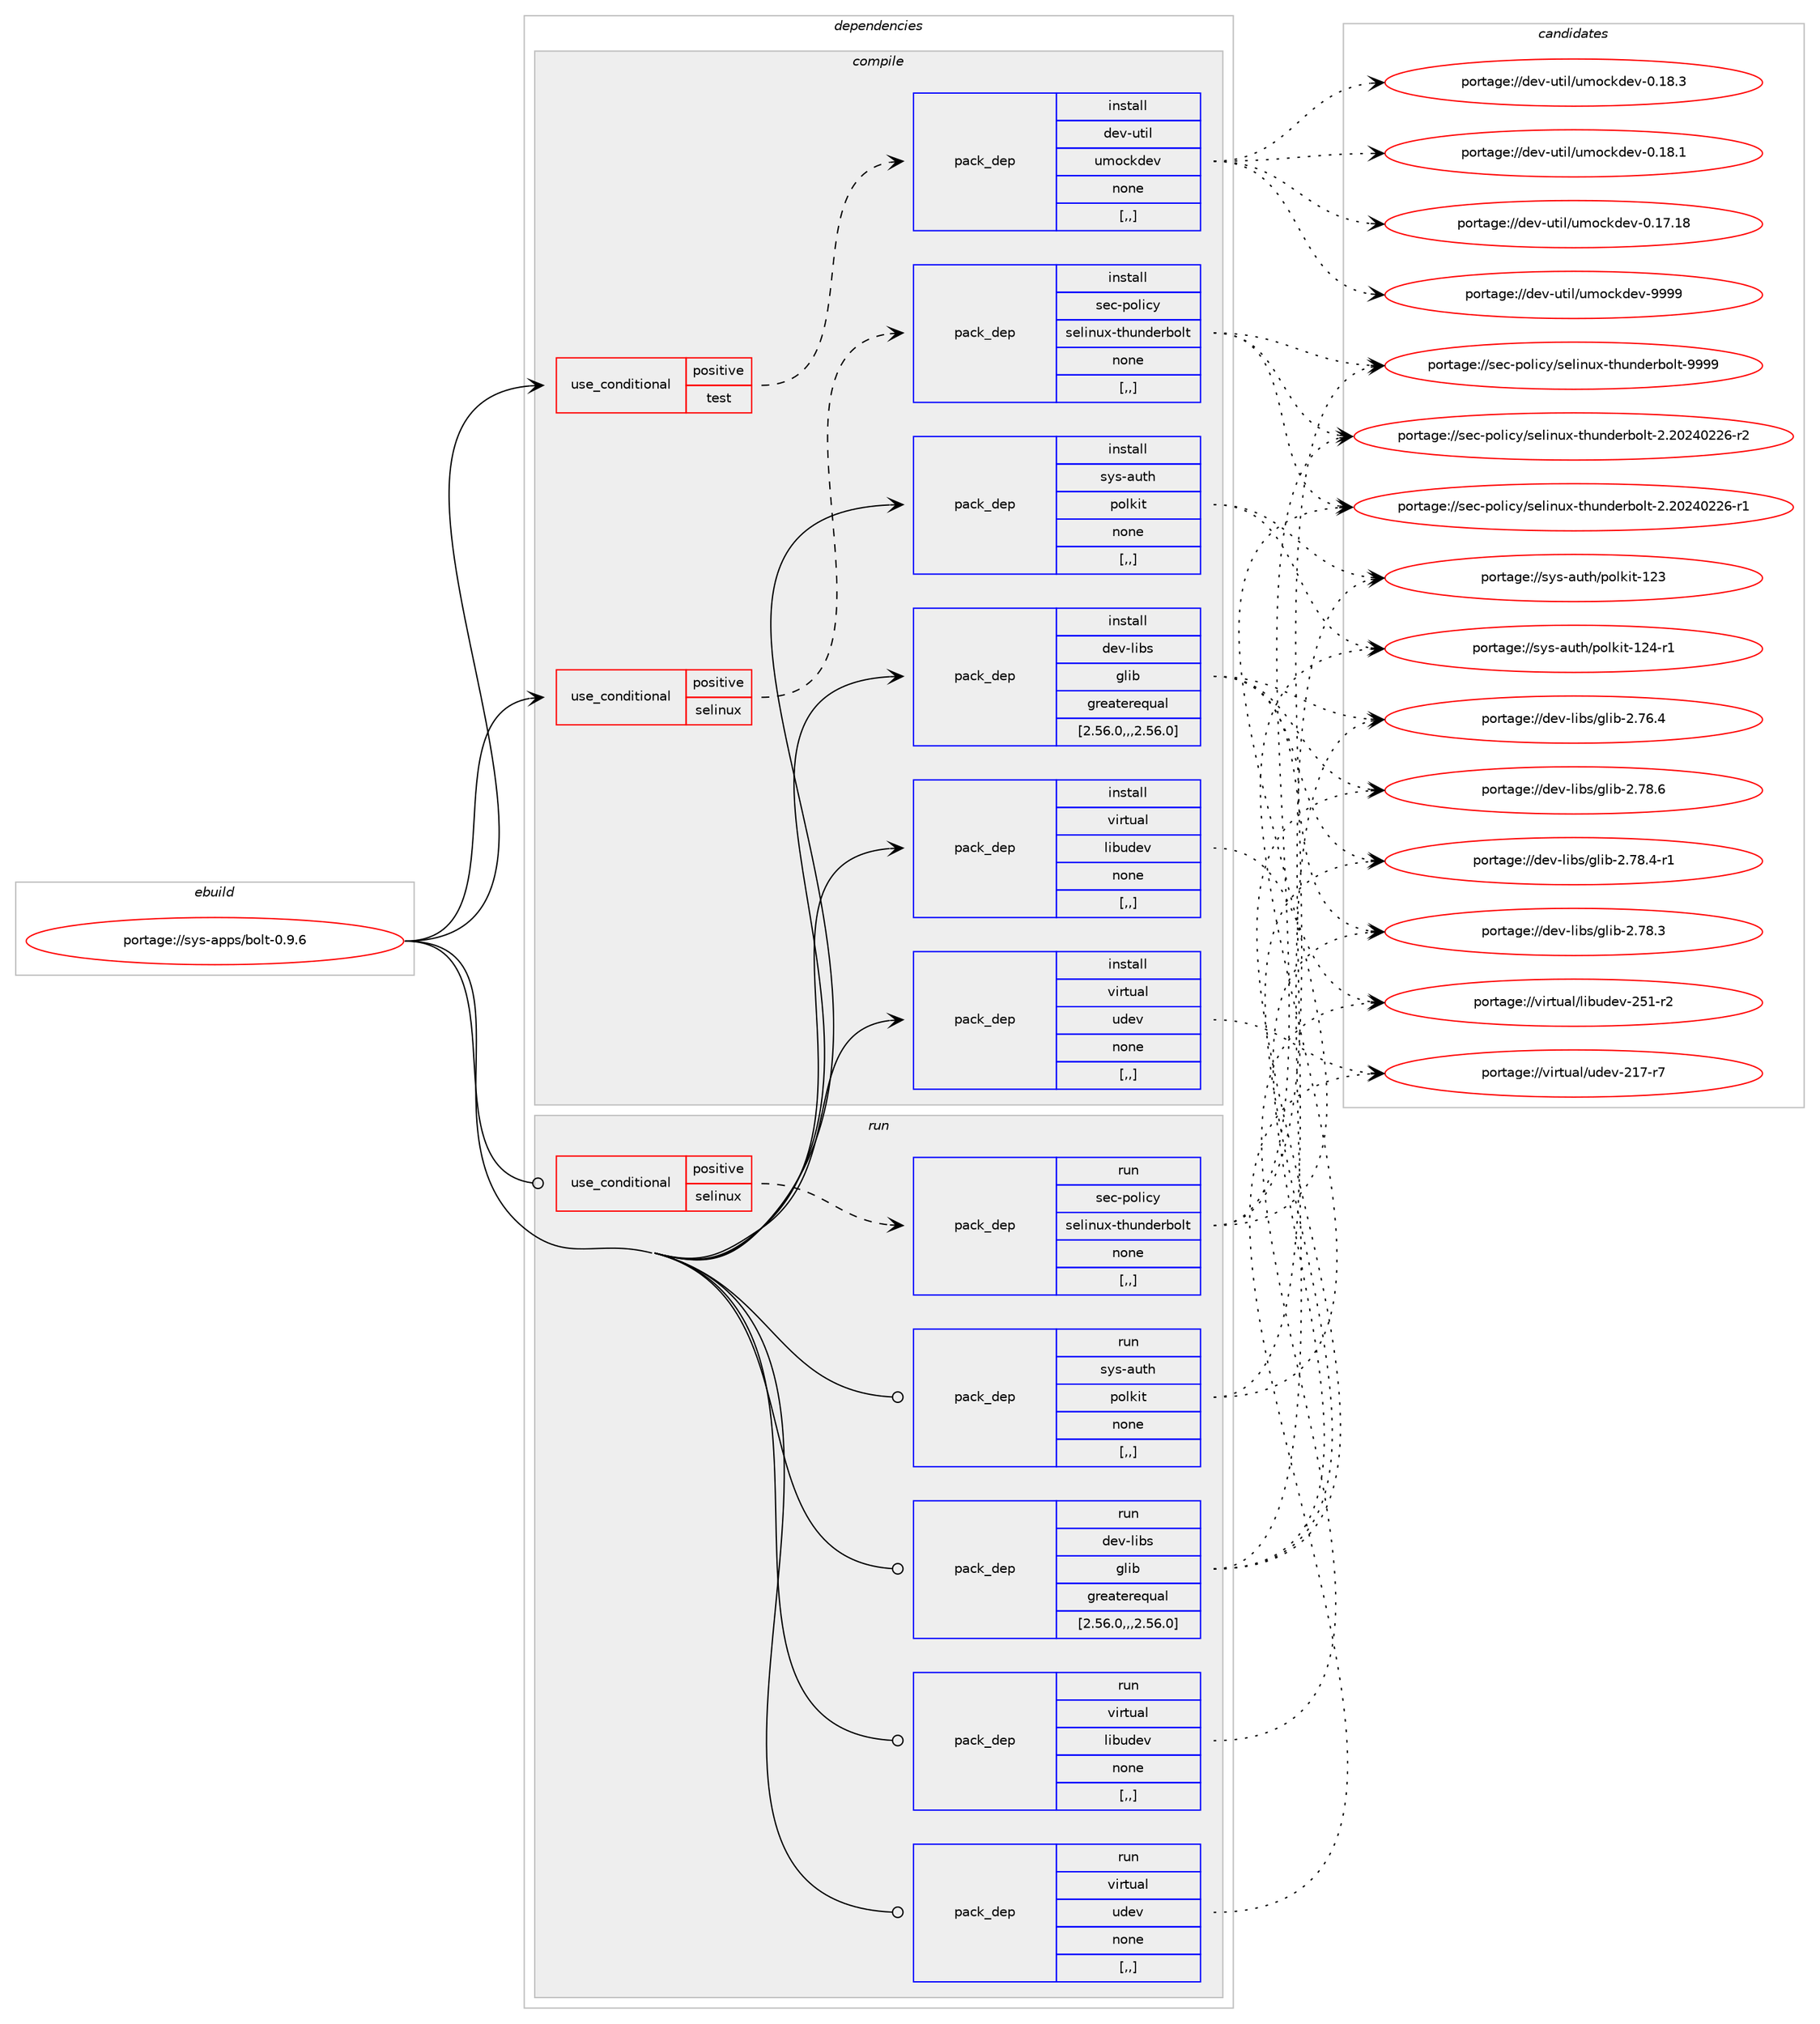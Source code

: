 digraph prolog {

# *************
# Graph options
# *************

newrank=true;
concentrate=true;
compound=true;
graph [rankdir=LR,fontname=Helvetica,fontsize=10,ranksep=1.5];#, ranksep=2.5, nodesep=0.2];
edge  [arrowhead=vee];
node  [fontname=Helvetica,fontsize=10];

# **********
# The ebuild
# **********

subgraph cluster_leftcol {
color=gray;
label=<<i>ebuild</i>>;
id [label="portage://sys-apps/bolt-0.9.6", color=red, width=4, href="../sys-apps/bolt-0.9.6.svg"];
}

# ****************
# The dependencies
# ****************

subgraph cluster_midcol {
color=gray;
label=<<i>dependencies</i>>;
subgraph cluster_compile {
fillcolor="#eeeeee";
style=filled;
label=<<i>compile</i>>;
subgraph cond110413 {
dependency418597 [label=<<TABLE BORDER="0" CELLBORDER="1" CELLSPACING="0" CELLPADDING="4"><TR><TD ROWSPAN="3" CELLPADDING="10">use_conditional</TD></TR><TR><TD>positive</TD></TR><TR><TD>selinux</TD></TR></TABLE>>, shape=none, color=red];
subgraph pack305270 {
dependency418598 [label=<<TABLE BORDER="0" CELLBORDER="1" CELLSPACING="0" CELLPADDING="4" WIDTH="220"><TR><TD ROWSPAN="6" CELLPADDING="30">pack_dep</TD></TR><TR><TD WIDTH="110">install</TD></TR><TR><TD>sec-policy</TD></TR><TR><TD>selinux-thunderbolt</TD></TR><TR><TD>none</TD></TR><TR><TD>[,,]</TD></TR></TABLE>>, shape=none, color=blue];
}
dependency418597:e -> dependency418598:w [weight=20,style="dashed",arrowhead="vee"];
}
id:e -> dependency418597:w [weight=20,style="solid",arrowhead="vee"];
subgraph cond110414 {
dependency418599 [label=<<TABLE BORDER="0" CELLBORDER="1" CELLSPACING="0" CELLPADDING="4"><TR><TD ROWSPAN="3" CELLPADDING="10">use_conditional</TD></TR><TR><TD>positive</TD></TR><TR><TD>test</TD></TR></TABLE>>, shape=none, color=red];
subgraph pack305271 {
dependency418600 [label=<<TABLE BORDER="0" CELLBORDER="1" CELLSPACING="0" CELLPADDING="4" WIDTH="220"><TR><TD ROWSPAN="6" CELLPADDING="30">pack_dep</TD></TR><TR><TD WIDTH="110">install</TD></TR><TR><TD>dev-util</TD></TR><TR><TD>umockdev</TD></TR><TR><TD>none</TD></TR><TR><TD>[,,]</TD></TR></TABLE>>, shape=none, color=blue];
}
dependency418599:e -> dependency418600:w [weight=20,style="dashed",arrowhead="vee"];
}
id:e -> dependency418599:w [weight=20,style="solid",arrowhead="vee"];
subgraph pack305272 {
dependency418601 [label=<<TABLE BORDER="0" CELLBORDER="1" CELLSPACING="0" CELLPADDING="4" WIDTH="220"><TR><TD ROWSPAN="6" CELLPADDING="30">pack_dep</TD></TR><TR><TD WIDTH="110">install</TD></TR><TR><TD>dev-libs</TD></TR><TR><TD>glib</TD></TR><TR><TD>greaterequal</TD></TR><TR><TD>[2.56.0,,,2.56.0]</TD></TR></TABLE>>, shape=none, color=blue];
}
id:e -> dependency418601:w [weight=20,style="solid",arrowhead="vee"];
subgraph pack305273 {
dependency418602 [label=<<TABLE BORDER="0" CELLBORDER="1" CELLSPACING="0" CELLPADDING="4" WIDTH="220"><TR><TD ROWSPAN="6" CELLPADDING="30">pack_dep</TD></TR><TR><TD WIDTH="110">install</TD></TR><TR><TD>sys-auth</TD></TR><TR><TD>polkit</TD></TR><TR><TD>none</TD></TR><TR><TD>[,,]</TD></TR></TABLE>>, shape=none, color=blue];
}
id:e -> dependency418602:w [weight=20,style="solid",arrowhead="vee"];
subgraph pack305274 {
dependency418603 [label=<<TABLE BORDER="0" CELLBORDER="1" CELLSPACING="0" CELLPADDING="4" WIDTH="220"><TR><TD ROWSPAN="6" CELLPADDING="30">pack_dep</TD></TR><TR><TD WIDTH="110">install</TD></TR><TR><TD>virtual</TD></TR><TR><TD>libudev</TD></TR><TR><TD>none</TD></TR><TR><TD>[,,]</TD></TR></TABLE>>, shape=none, color=blue];
}
id:e -> dependency418603:w [weight=20,style="solid",arrowhead="vee"];
subgraph pack305275 {
dependency418604 [label=<<TABLE BORDER="0" CELLBORDER="1" CELLSPACING="0" CELLPADDING="4" WIDTH="220"><TR><TD ROWSPAN="6" CELLPADDING="30">pack_dep</TD></TR><TR><TD WIDTH="110">install</TD></TR><TR><TD>virtual</TD></TR><TR><TD>udev</TD></TR><TR><TD>none</TD></TR><TR><TD>[,,]</TD></TR></TABLE>>, shape=none, color=blue];
}
id:e -> dependency418604:w [weight=20,style="solid",arrowhead="vee"];
}
subgraph cluster_compileandrun {
fillcolor="#eeeeee";
style=filled;
label=<<i>compile and run</i>>;
}
subgraph cluster_run {
fillcolor="#eeeeee";
style=filled;
label=<<i>run</i>>;
subgraph cond110415 {
dependency418605 [label=<<TABLE BORDER="0" CELLBORDER="1" CELLSPACING="0" CELLPADDING="4"><TR><TD ROWSPAN="3" CELLPADDING="10">use_conditional</TD></TR><TR><TD>positive</TD></TR><TR><TD>selinux</TD></TR></TABLE>>, shape=none, color=red];
subgraph pack305276 {
dependency418606 [label=<<TABLE BORDER="0" CELLBORDER="1" CELLSPACING="0" CELLPADDING="4" WIDTH="220"><TR><TD ROWSPAN="6" CELLPADDING="30">pack_dep</TD></TR><TR><TD WIDTH="110">run</TD></TR><TR><TD>sec-policy</TD></TR><TR><TD>selinux-thunderbolt</TD></TR><TR><TD>none</TD></TR><TR><TD>[,,]</TD></TR></TABLE>>, shape=none, color=blue];
}
dependency418605:e -> dependency418606:w [weight=20,style="dashed",arrowhead="vee"];
}
id:e -> dependency418605:w [weight=20,style="solid",arrowhead="odot"];
subgraph pack305277 {
dependency418607 [label=<<TABLE BORDER="0" CELLBORDER="1" CELLSPACING="0" CELLPADDING="4" WIDTH="220"><TR><TD ROWSPAN="6" CELLPADDING="30">pack_dep</TD></TR><TR><TD WIDTH="110">run</TD></TR><TR><TD>dev-libs</TD></TR><TR><TD>glib</TD></TR><TR><TD>greaterequal</TD></TR><TR><TD>[2.56.0,,,2.56.0]</TD></TR></TABLE>>, shape=none, color=blue];
}
id:e -> dependency418607:w [weight=20,style="solid",arrowhead="odot"];
subgraph pack305278 {
dependency418608 [label=<<TABLE BORDER="0" CELLBORDER="1" CELLSPACING="0" CELLPADDING="4" WIDTH="220"><TR><TD ROWSPAN="6" CELLPADDING="30">pack_dep</TD></TR><TR><TD WIDTH="110">run</TD></TR><TR><TD>sys-auth</TD></TR><TR><TD>polkit</TD></TR><TR><TD>none</TD></TR><TR><TD>[,,]</TD></TR></TABLE>>, shape=none, color=blue];
}
id:e -> dependency418608:w [weight=20,style="solid",arrowhead="odot"];
subgraph pack305279 {
dependency418609 [label=<<TABLE BORDER="0" CELLBORDER="1" CELLSPACING="0" CELLPADDING="4" WIDTH="220"><TR><TD ROWSPAN="6" CELLPADDING="30">pack_dep</TD></TR><TR><TD WIDTH="110">run</TD></TR><TR><TD>virtual</TD></TR><TR><TD>libudev</TD></TR><TR><TD>none</TD></TR><TR><TD>[,,]</TD></TR></TABLE>>, shape=none, color=blue];
}
id:e -> dependency418609:w [weight=20,style="solid",arrowhead="odot"];
subgraph pack305280 {
dependency418610 [label=<<TABLE BORDER="0" CELLBORDER="1" CELLSPACING="0" CELLPADDING="4" WIDTH="220"><TR><TD ROWSPAN="6" CELLPADDING="30">pack_dep</TD></TR><TR><TD WIDTH="110">run</TD></TR><TR><TD>virtual</TD></TR><TR><TD>udev</TD></TR><TR><TD>none</TD></TR><TR><TD>[,,]</TD></TR></TABLE>>, shape=none, color=blue];
}
id:e -> dependency418610:w [weight=20,style="solid",arrowhead="odot"];
}
}

# **************
# The candidates
# **************

subgraph cluster_choices {
rank=same;
color=gray;
label=<<i>candidates</i>>;

subgraph choice305270 {
color=black;
nodesep=1;
choice1151019945112111108105991214711510110810511011712045116104117110100101114981111081164557575757 [label="portage://sec-policy/selinux-thunderbolt-9999", color=red, width=4,href="../sec-policy/selinux-thunderbolt-9999.svg"];
choice11510199451121111081059912147115101108105110117120451161041171101001011149811110811645504650485052485050544511450 [label="portage://sec-policy/selinux-thunderbolt-2.20240226-r2", color=red, width=4,href="../sec-policy/selinux-thunderbolt-2.20240226-r2.svg"];
choice11510199451121111081059912147115101108105110117120451161041171101001011149811110811645504650485052485050544511449 [label="portage://sec-policy/selinux-thunderbolt-2.20240226-r1", color=red, width=4,href="../sec-policy/selinux-thunderbolt-2.20240226-r1.svg"];
dependency418598:e -> choice1151019945112111108105991214711510110810511011712045116104117110100101114981111081164557575757:w [style=dotted,weight="100"];
dependency418598:e -> choice11510199451121111081059912147115101108105110117120451161041171101001011149811110811645504650485052485050544511450:w [style=dotted,weight="100"];
dependency418598:e -> choice11510199451121111081059912147115101108105110117120451161041171101001011149811110811645504650485052485050544511449:w [style=dotted,weight="100"];
}
subgraph choice305271 {
color=black;
nodesep=1;
choice1001011184511711610510847117109111991071001011184557575757 [label="portage://dev-util/umockdev-9999", color=red, width=4,href="../dev-util/umockdev-9999.svg"];
choice10010111845117116105108471171091119910710010111845484649564651 [label="portage://dev-util/umockdev-0.18.3", color=red, width=4,href="../dev-util/umockdev-0.18.3.svg"];
choice10010111845117116105108471171091119910710010111845484649564649 [label="portage://dev-util/umockdev-0.18.1", color=red, width=4,href="../dev-util/umockdev-0.18.1.svg"];
choice1001011184511711610510847117109111991071001011184548464955464956 [label="portage://dev-util/umockdev-0.17.18", color=red, width=4,href="../dev-util/umockdev-0.17.18.svg"];
dependency418600:e -> choice1001011184511711610510847117109111991071001011184557575757:w [style=dotted,weight="100"];
dependency418600:e -> choice10010111845117116105108471171091119910710010111845484649564651:w [style=dotted,weight="100"];
dependency418600:e -> choice10010111845117116105108471171091119910710010111845484649564649:w [style=dotted,weight="100"];
dependency418600:e -> choice1001011184511711610510847117109111991071001011184548464955464956:w [style=dotted,weight="100"];
}
subgraph choice305272 {
color=black;
nodesep=1;
choice1001011184510810598115471031081059845504655564654 [label="portage://dev-libs/glib-2.78.6", color=red, width=4,href="../dev-libs/glib-2.78.6.svg"];
choice10010111845108105981154710310810598455046555646524511449 [label="portage://dev-libs/glib-2.78.4-r1", color=red, width=4,href="../dev-libs/glib-2.78.4-r1.svg"];
choice1001011184510810598115471031081059845504655564651 [label="portage://dev-libs/glib-2.78.3", color=red, width=4,href="../dev-libs/glib-2.78.3.svg"];
choice1001011184510810598115471031081059845504655544652 [label="portage://dev-libs/glib-2.76.4", color=red, width=4,href="../dev-libs/glib-2.76.4.svg"];
dependency418601:e -> choice1001011184510810598115471031081059845504655564654:w [style=dotted,weight="100"];
dependency418601:e -> choice10010111845108105981154710310810598455046555646524511449:w [style=dotted,weight="100"];
dependency418601:e -> choice1001011184510810598115471031081059845504655564651:w [style=dotted,weight="100"];
dependency418601:e -> choice1001011184510810598115471031081059845504655544652:w [style=dotted,weight="100"];
}
subgraph choice305273 {
color=black;
nodesep=1;
choice115121115459711711610447112111108107105116454950524511449 [label="portage://sys-auth/polkit-124-r1", color=red, width=4,href="../sys-auth/polkit-124-r1.svg"];
choice11512111545971171161044711211110810710511645495051 [label="portage://sys-auth/polkit-123", color=red, width=4,href="../sys-auth/polkit-123.svg"];
dependency418602:e -> choice115121115459711711610447112111108107105116454950524511449:w [style=dotted,weight="100"];
dependency418602:e -> choice11512111545971171161044711211110810710511645495051:w [style=dotted,weight="100"];
}
subgraph choice305274 {
color=black;
nodesep=1;
choice118105114116117971084710810598117100101118455053494511450 [label="portage://virtual/libudev-251-r2", color=red, width=4,href="../virtual/libudev-251-r2.svg"];
dependency418603:e -> choice118105114116117971084710810598117100101118455053494511450:w [style=dotted,weight="100"];
}
subgraph choice305275 {
color=black;
nodesep=1;
choice1181051141161179710847117100101118455049554511455 [label="portage://virtual/udev-217-r7", color=red, width=4,href="../virtual/udev-217-r7.svg"];
dependency418604:e -> choice1181051141161179710847117100101118455049554511455:w [style=dotted,weight="100"];
}
subgraph choice305276 {
color=black;
nodesep=1;
choice1151019945112111108105991214711510110810511011712045116104117110100101114981111081164557575757 [label="portage://sec-policy/selinux-thunderbolt-9999", color=red, width=4,href="../sec-policy/selinux-thunderbolt-9999.svg"];
choice11510199451121111081059912147115101108105110117120451161041171101001011149811110811645504650485052485050544511450 [label="portage://sec-policy/selinux-thunderbolt-2.20240226-r2", color=red, width=4,href="../sec-policy/selinux-thunderbolt-2.20240226-r2.svg"];
choice11510199451121111081059912147115101108105110117120451161041171101001011149811110811645504650485052485050544511449 [label="portage://sec-policy/selinux-thunderbolt-2.20240226-r1", color=red, width=4,href="../sec-policy/selinux-thunderbolt-2.20240226-r1.svg"];
dependency418606:e -> choice1151019945112111108105991214711510110810511011712045116104117110100101114981111081164557575757:w [style=dotted,weight="100"];
dependency418606:e -> choice11510199451121111081059912147115101108105110117120451161041171101001011149811110811645504650485052485050544511450:w [style=dotted,weight="100"];
dependency418606:e -> choice11510199451121111081059912147115101108105110117120451161041171101001011149811110811645504650485052485050544511449:w [style=dotted,weight="100"];
}
subgraph choice305277 {
color=black;
nodesep=1;
choice1001011184510810598115471031081059845504655564654 [label="portage://dev-libs/glib-2.78.6", color=red, width=4,href="../dev-libs/glib-2.78.6.svg"];
choice10010111845108105981154710310810598455046555646524511449 [label="portage://dev-libs/glib-2.78.4-r1", color=red, width=4,href="../dev-libs/glib-2.78.4-r1.svg"];
choice1001011184510810598115471031081059845504655564651 [label="portage://dev-libs/glib-2.78.3", color=red, width=4,href="../dev-libs/glib-2.78.3.svg"];
choice1001011184510810598115471031081059845504655544652 [label="portage://dev-libs/glib-2.76.4", color=red, width=4,href="../dev-libs/glib-2.76.4.svg"];
dependency418607:e -> choice1001011184510810598115471031081059845504655564654:w [style=dotted,weight="100"];
dependency418607:e -> choice10010111845108105981154710310810598455046555646524511449:w [style=dotted,weight="100"];
dependency418607:e -> choice1001011184510810598115471031081059845504655564651:w [style=dotted,weight="100"];
dependency418607:e -> choice1001011184510810598115471031081059845504655544652:w [style=dotted,weight="100"];
}
subgraph choice305278 {
color=black;
nodesep=1;
choice115121115459711711610447112111108107105116454950524511449 [label="portage://sys-auth/polkit-124-r1", color=red, width=4,href="../sys-auth/polkit-124-r1.svg"];
choice11512111545971171161044711211110810710511645495051 [label="portage://sys-auth/polkit-123", color=red, width=4,href="../sys-auth/polkit-123.svg"];
dependency418608:e -> choice115121115459711711610447112111108107105116454950524511449:w [style=dotted,weight="100"];
dependency418608:e -> choice11512111545971171161044711211110810710511645495051:w [style=dotted,weight="100"];
}
subgraph choice305279 {
color=black;
nodesep=1;
choice118105114116117971084710810598117100101118455053494511450 [label="portage://virtual/libudev-251-r2", color=red, width=4,href="../virtual/libudev-251-r2.svg"];
dependency418609:e -> choice118105114116117971084710810598117100101118455053494511450:w [style=dotted,weight="100"];
}
subgraph choice305280 {
color=black;
nodesep=1;
choice1181051141161179710847117100101118455049554511455 [label="portage://virtual/udev-217-r7", color=red, width=4,href="../virtual/udev-217-r7.svg"];
dependency418610:e -> choice1181051141161179710847117100101118455049554511455:w [style=dotted,weight="100"];
}
}

}
